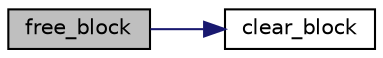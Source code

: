 digraph "free_block"
{
 // LATEX_PDF_SIZE
  edge [fontname="Helvetica",fontsize="10",labelfontname="Helvetica",labelfontsize="10"];
  node [fontname="Helvetica",fontsize="10",shape=record];
  rankdir="LR";
  Node1 [label="free_block",height=0.2,width=0.4,color="black", fillcolor="grey75", style="filled", fontcolor="black",tooltip="Free a block struct."];
  Node1 -> Node2 [color="midnightblue",fontsize="10",style="solid",fontname="Helvetica"];
  Node2 [label="clear_block",height=0.2,width=0.4,color="black", fillcolor="white", style="filled",URL="$block_8c.html#a3beaf10afd57aec50225774ba2a21680",tooltip=" "];
}
